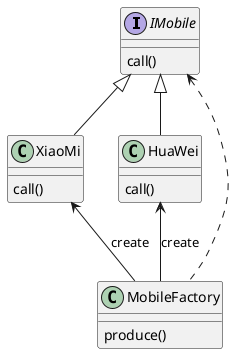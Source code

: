 @startuml
interface IMobile{
call()
}
class XiaoMi {
call()
}
class HuaWei {
call()
}

class MobileFactory{
produce()
}

IMobile <|--  XiaoMi
IMobile <|--  HuaWei
IMobile <... MobileFactory
XiaoMi <-- MobileFactory:create
HuaWei <-- MobileFactory:create

@enduml